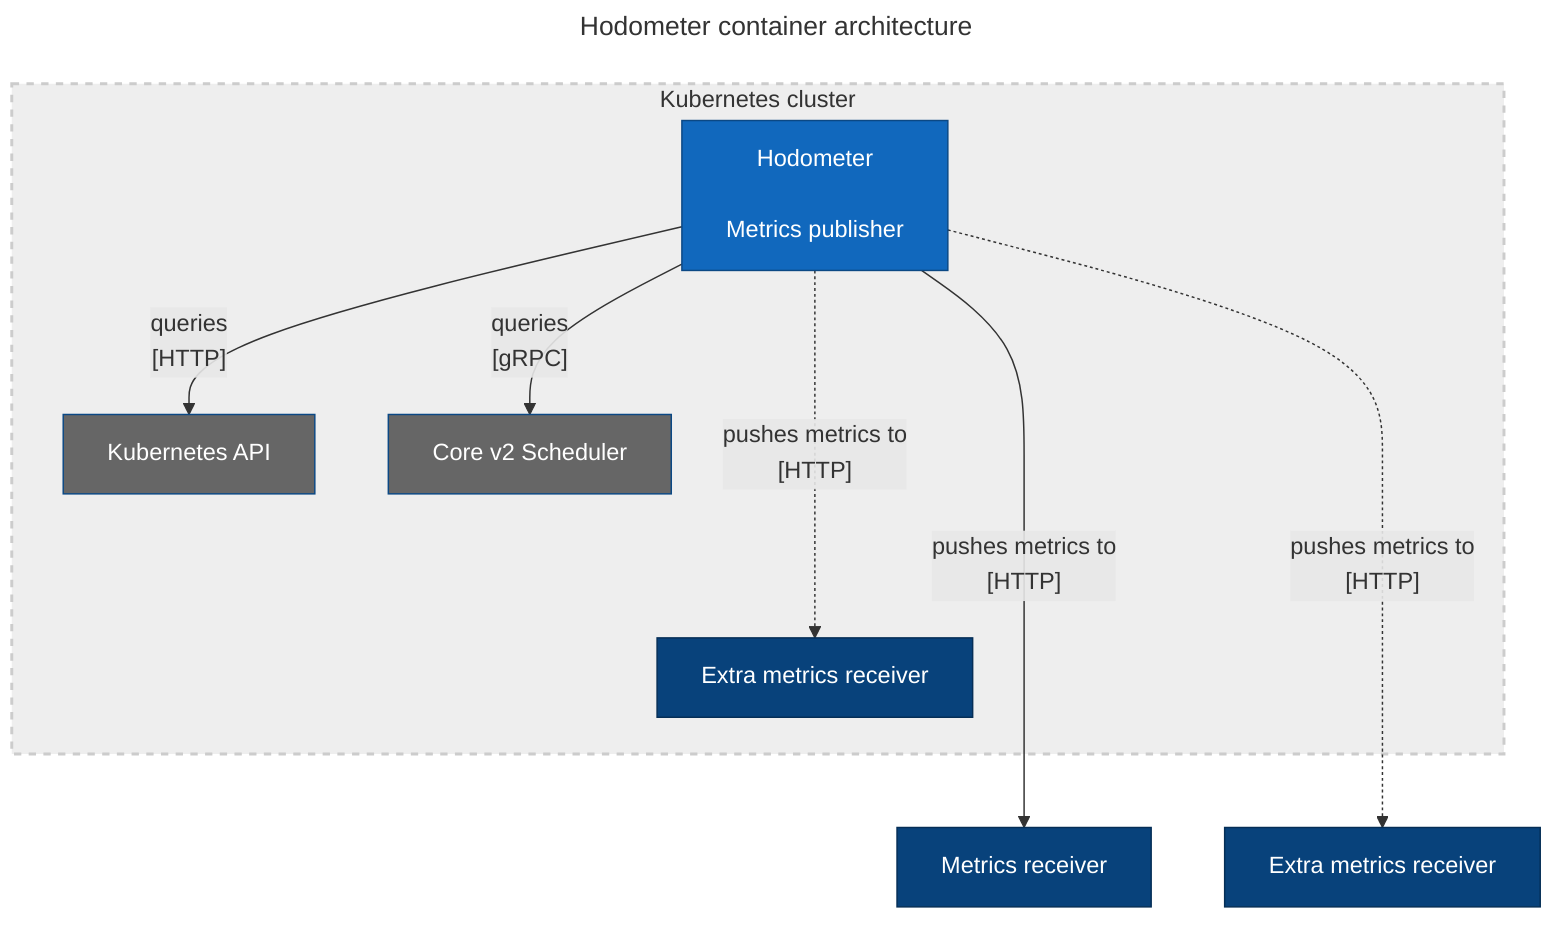 ---
title: Hodometer container architecture
---

flowchart TD
  H["Hodometer\n\nMetrics publisher"]
  K["Kubernetes API"]
  S["Core v2 Scheduler"]
  R1["Metrics receiver"]
  R2["Extra metrics receiver"]
  R3["Extra metrics receiver"]

  subgraph k8s-cluster[Kubernetes cluster]
    H --> |"queries\n[gRPC]"| S
    H --> |"queries\n[HTTP]"| K
    H -..-> |"pushes metrics to\n[HTTP]"| R2
  end
  H ----> |"pushes metrics to\n[HTTP]"| R1
  H -...-> |"pushes metrics to\n[HTTP]"| R3

  classDef focusSystem      fill:#1168bd,stroke:#0b4884,color:#ffffff
  classDef supportingSystem fill:#666,stroke:#0b4884,color:#ffffff
  classDef consumingSystem  fill:#08427b,stroke:#052e56,color:#ffffff

  class H focusSystem
  class S supportingSystem
  class K supportingSystem
  class R1 consumingSystem
  class R2 consumingSystem
  class R3 consumingSystem

  style k8s-cluster fill:#eee,stroke:#ccc,stroke-width:2px,stroke-dasharray: 5 5